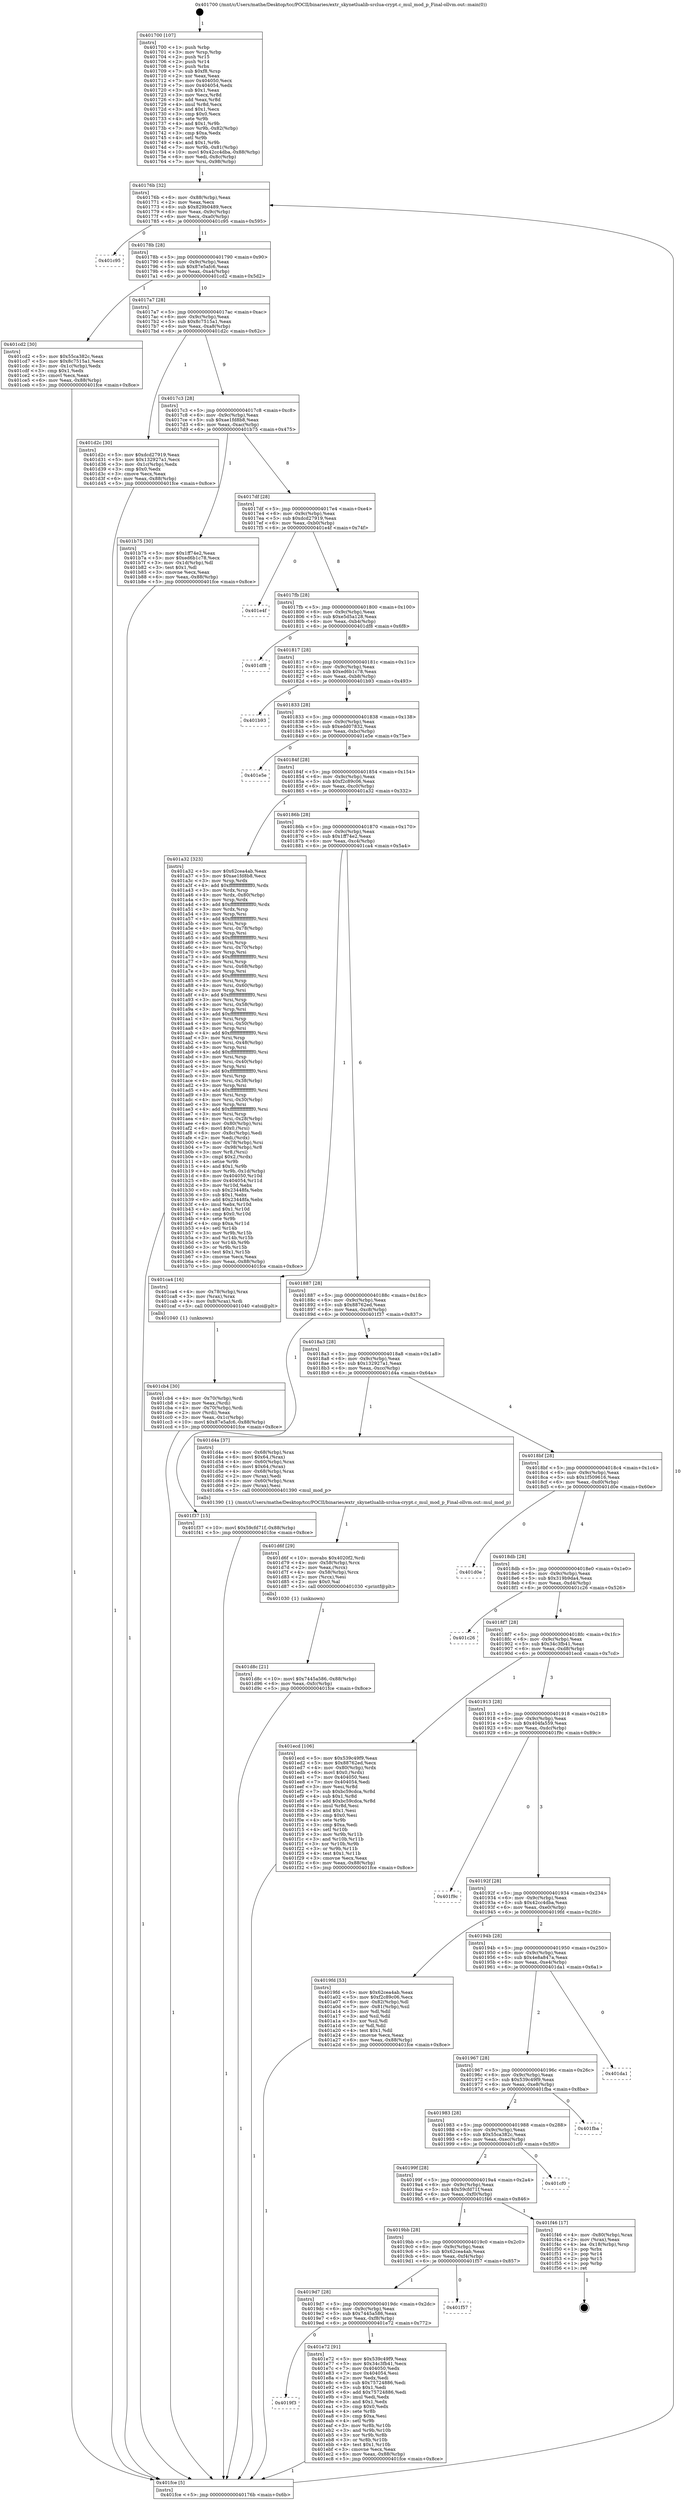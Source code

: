 digraph "0x401700" {
  label = "0x401700 (/mnt/c/Users/mathe/Desktop/tcc/POCII/binaries/extr_skynetlualib-srclua-crypt.c_mul_mod_p_Final-ollvm.out::main(0))"
  labelloc = "t"
  node[shape=record]

  Entry [label="",width=0.3,height=0.3,shape=circle,fillcolor=black,style=filled]
  "0x40176b" [label="{
     0x40176b [32]\l
     | [instrs]\l
     &nbsp;&nbsp;0x40176b \<+6\>: mov -0x88(%rbp),%eax\l
     &nbsp;&nbsp;0x401771 \<+2\>: mov %eax,%ecx\l
     &nbsp;&nbsp;0x401773 \<+6\>: sub $0x829b0489,%ecx\l
     &nbsp;&nbsp;0x401779 \<+6\>: mov %eax,-0x9c(%rbp)\l
     &nbsp;&nbsp;0x40177f \<+6\>: mov %ecx,-0xa0(%rbp)\l
     &nbsp;&nbsp;0x401785 \<+6\>: je 0000000000401c95 \<main+0x595\>\l
  }"]
  "0x401c95" [label="{
     0x401c95\l
  }", style=dashed]
  "0x40178b" [label="{
     0x40178b [28]\l
     | [instrs]\l
     &nbsp;&nbsp;0x40178b \<+5\>: jmp 0000000000401790 \<main+0x90\>\l
     &nbsp;&nbsp;0x401790 \<+6\>: mov -0x9c(%rbp),%eax\l
     &nbsp;&nbsp;0x401796 \<+5\>: sub $0x87e5afc6,%eax\l
     &nbsp;&nbsp;0x40179b \<+6\>: mov %eax,-0xa4(%rbp)\l
     &nbsp;&nbsp;0x4017a1 \<+6\>: je 0000000000401cd2 \<main+0x5d2\>\l
  }"]
  Exit [label="",width=0.3,height=0.3,shape=circle,fillcolor=black,style=filled,peripheries=2]
  "0x401cd2" [label="{
     0x401cd2 [30]\l
     | [instrs]\l
     &nbsp;&nbsp;0x401cd2 \<+5\>: mov $0x55ca382c,%eax\l
     &nbsp;&nbsp;0x401cd7 \<+5\>: mov $0x8c7515a1,%ecx\l
     &nbsp;&nbsp;0x401cdc \<+3\>: mov -0x1c(%rbp),%edx\l
     &nbsp;&nbsp;0x401cdf \<+3\>: cmp $0x1,%edx\l
     &nbsp;&nbsp;0x401ce2 \<+3\>: cmovl %ecx,%eax\l
     &nbsp;&nbsp;0x401ce5 \<+6\>: mov %eax,-0x88(%rbp)\l
     &nbsp;&nbsp;0x401ceb \<+5\>: jmp 0000000000401fce \<main+0x8ce\>\l
  }"]
  "0x4017a7" [label="{
     0x4017a7 [28]\l
     | [instrs]\l
     &nbsp;&nbsp;0x4017a7 \<+5\>: jmp 00000000004017ac \<main+0xac\>\l
     &nbsp;&nbsp;0x4017ac \<+6\>: mov -0x9c(%rbp),%eax\l
     &nbsp;&nbsp;0x4017b2 \<+5\>: sub $0x8c7515a1,%eax\l
     &nbsp;&nbsp;0x4017b7 \<+6\>: mov %eax,-0xa8(%rbp)\l
     &nbsp;&nbsp;0x4017bd \<+6\>: je 0000000000401d2c \<main+0x62c\>\l
  }"]
  "0x4019f3" [label="{
     0x4019f3\l
  }", style=dashed]
  "0x401d2c" [label="{
     0x401d2c [30]\l
     | [instrs]\l
     &nbsp;&nbsp;0x401d2c \<+5\>: mov $0xdcd27919,%eax\l
     &nbsp;&nbsp;0x401d31 \<+5\>: mov $0x132927a1,%ecx\l
     &nbsp;&nbsp;0x401d36 \<+3\>: mov -0x1c(%rbp),%edx\l
     &nbsp;&nbsp;0x401d39 \<+3\>: cmp $0x0,%edx\l
     &nbsp;&nbsp;0x401d3c \<+3\>: cmove %ecx,%eax\l
     &nbsp;&nbsp;0x401d3f \<+6\>: mov %eax,-0x88(%rbp)\l
     &nbsp;&nbsp;0x401d45 \<+5\>: jmp 0000000000401fce \<main+0x8ce\>\l
  }"]
  "0x4017c3" [label="{
     0x4017c3 [28]\l
     | [instrs]\l
     &nbsp;&nbsp;0x4017c3 \<+5\>: jmp 00000000004017c8 \<main+0xc8\>\l
     &nbsp;&nbsp;0x4017c8 \<+6\>: mov -0x9c(%rbp),%eax\l
     &nbsp;&nbsp;0x4017ce \<+5\>: sub $0xae1fd8b8,%eax\l
     &nbsp;&nbsp;0x4017d3 \<+6\>: mov %eax,-0xac(%rbp)\l
     &nbsp;&nbsp;0x4017d9 \<+6\>: je 0000000000401b75 \<main+0x475\>\l
  }"]
  "0x401e72" [label="{
     0x401e72 [91]\l
     | [instrs]\l
     &nbsp;&nbsp;0x401e72 \<+5\>: mov $0x539c49f9,%eax\l
     &nbsp;&nbsp;0x401e77 \<+5\>: mov $0x34c3fb41,%ecx\l
     &nbsp;&nbsp;0x401e7c \<+7\>: mov 0x404050,%edx\l
     &nbsp;&nbsp;0x401e83 \<+7\>: mov 0x404054,%esi\l
     &nbsp;&nbsp;0x401e8a \<+2\>: mov %edx,%edi\l
     &nbsp;&nbsp;0x401e8c \<+6\>: sub $0x75724886,%edi\l
     &nbsp;&nbsp;0x401e92 \<+3\>: sub $0x1,%edi\l
     &nbsp;&nbsp;0x401e95 \<+6\>: add $0x75724886,%edi\l
     &nbsp;&nbsp;0x401e9b \<+3\>: imul %edi,%edx\l
     &nbsp;&nbsp;0x401e9e \<+3\>: and $0x1,%edx\l
     &nbsp;&nbsp;0x401ea1 \<+3\>: cmp $0x0,%edx\l
     &nbsp;&nbsp;0x401ea4 \<+4\>: sete %r8b\l
     &nbsp;&nbsp;0x401ea8 \<+3\>: cmp $0xa,%esi\l
     &nbsp;&nbsp;0x401eab \<+4\>: setl %r9b\l
     &nbsp;&nbsp;0x401eaf \<+3\>: mov %r8b,%r10b\l
     &nbsp;&nbsp;0x401eb2 \<+3\>: and %r9b,%r10b\l
     &nbsp;&nbsp;0x401eb5 \<+3\>: xor %r9b,%r8b\l
     &nbsp;&nbsp;0x401eb8 \<+3\>: or %r8b,%r10b\l
     &nbsp;&nbsp;0x401ebb \<+4\>: test $0x1,%r10b\l
     &nbsp;&nbsp;0x401ebf \<+3\>: cmovne %ecx,%eax\l
     &nbsp;&nbsp;0x401ec2 \<+6\>: mov %eax,-0x88(%rbp)\l
     &nbsp;&nbsp;0x401ec8 \<+5\>: jmp 0000000000401fce \<main+0x8ce\>\l
  }"]
  "0x401b75" [label="{
     0x401b75 [30]\l
     | [instrs]\l
     &nbsp;&nbsp;0x401b75 \<+5\>: mov $0x1ff74e2,%eax\l
     &nbsp;&nbsp;0x401b7a \<+5\>: mov $0xed6b1c78,%ecx\l
     &nbsp;&nbsp;0x401b7f \<+3\>: mov -0x1d(%rbp),%dl\l
     &nbsp;&nbsp;0x401b82 \<+3\>: test $0x1,%dl\l
     &nbsp;&nbsp;0x401b85 \<+3\>: cmovne %ecx,%eax\l
     &nbsp;&nbsp;0x401b88 \<+6\>: mov %eax,-0x88(%rbp)\l
     &nbsp;&nbsp;0x401b8e \<+5\>: jmp 0000000000401fce \<main+0x8ce\>\l
  }"]
  "0x4017df" [label="{
     0x4017df [28]\l
     | [instrs]\l
     &nbsp;&nbsp;0x4017df \<+5\>: jmp 00000000004017e4 \<main+0xe4\>\l
     &nbsp;&nbsp;0x4017e4 \<+6\>: mov -0x9c(%rbp),%eax\l
     &nbsp;&nbsp;0x4017ea \<+5\>: sub $0xdcd27919,%eax\l
     &nbsp;&nbsp;0x4017ef \<+6\>: mov %eax,-0xb0(%rbp)\l
     &nbsp;&nbsp;0x4017f5 \<+6\>: je 0000000000401e4f \<main+0x74f\>\l
  }"]
  "0x4019d7" [label="{
     0x4019d7 [28]\l
     | [instrs]\l
     &nbsp;&nbsp;0x4019d7 \<+5\>: jmp 00000000004019dc \<main+0x2dc\>\l
     &nbsp;&nbsp;0x4019dc \<+6\>: mov -0x9c(%rbp),%eax\l
     &nbsp;&nbsp;0x4019e2 \<+5\>: sub $0x7445a586,%eax\l
     &nbsp;&nbsp;0x4019e7 \<+6\>: mov %eax,-0xf8(%rbp)\l
     &nbsp;&nbsp;0x4019ed \<+6\>: je 0000000000401e72 \<main+0x772\>\l
  }"]
  "0x401e4f" [label="{
     0x401e4f\l
  }", style=dashed]
  "0x4017fb" [label="{
     0x4017fb [28]\l
     | [instrs]\l
     &nbsp;&nbsp;0x4017fb \<+5\>: jmp 0000000000401800 \<main+0x100\>\l
     &nbsp;&nbsp;0x401800 \<+6\>: mov -0x9c(%rbp),%eax\l
     &nbsp;&nbsp;0x401806 \<+5\>: sub $0xe5d5a128,%eax\l
     &nbsp;&nbsp;0x40180b \<+6\>: mov %eax,-0xb4(%rbp)\l
     &nbsp;&nbsp;0x401811 \<+6\>: je 0000000000401df8 \<main+0x6f8\>\l
  }"]
  "0x401f57" [label="{
     0x401f57\l
  }", style=dashed]
  "0x401df8" [label="{
     0x401df8\l
  }", style=dashed]
  "0x401817" [label="{
     0x401817 [28]\l
     | [instrs]\l
     &nbsp;&nbsp;0x401817 \<+5\>: jmp 000000000040181c \<main+0x11c\>\l
     &nbsp;&nbsp;0x40181c \<+6\>: mov -0x9c(%rbp),%eax\l
     &nbsp;&nbsp;0x401822 \<+5\>: sub $0xed6b1c78,%eax\l
     &nbsp;&nbsp;0x401827 \<+6\>: mov %eax,-0xb8(%rbp)\l
     &nbsp;&nbsp;0x40182d \<+6\>: je 0000000000401b93 \<main+0x493\>\l
  }"]
  "0x4019bb" [label="{
     0x4019bb [28]\l
     | [instrs]\l
     &nbsp;&nbsp;0x4019bb \<+5\>: jmp 00000000004019c0 \<main+0x2c0\>\l
     &nbsp;&nbsp;0x4019c0 \<+6\>: mov -0x9c(%rbp),%eax\l
     &nbsp;&nbsp;0x4019c6 \<+5\>: sub $0x62cea4ab,%eax\l
     &nbsp;&nbsp;0x4019cb \<+6\>: mov %eax,-0xf4(%rbp)\l
     &nbsp;&nbsp;0x4019d1 \<+6\>: je 0000000000401f57 \<main+0x857\>\l
  }"]
  "0x401b93" [label="{
     0x401b93\l
  }", style=dashed]
  "0x401833" [label="{
     0x401833 [28]\l
     | [instrs]\l
     &nbsp;&nbsp;0x401833 \<+5\>: jmp 0000000000401838 \<main+0x138\>\l
     &nbsp;&nbsp;0x401838 \<+6\>: mov -0x9c(%rbp),%eax\l
     &nbsp;&nbsp;0x40183e \<+5\>: sub $0xedd07832,%eax\l
     &nbsp;&nbsp;0x401843 \<+6\>: mov %eax,-0xbc(%rbp)\l
     &nbsp;&nbsp;0x401849 \<+6\>: je 0000000000401e5e \<main+0x75e\>\l
  }"]
  "0x401f46" [label="{
     0x401f46 [17]\l
     | [instrs]\l
     &nbsp;&nbsp;0x401f46 \<+4\>: mov -0x80(%rbp),%rax\l
     &nbsp;&nbsp;0x401f4a \<+2\>: mov (%rax),%eax\l
     &nbsp;&nbsp;0x401f4c \<+4\>: lea -0x18(%rbp),%rsp\l
     &nbsp;&nbsp;0x401f50 \<+1\>: pop %rbx\l
     &nbsp;&nbsp;0x401f51 \<+2\>: pop %r14\l
     &nbsp;&nbsp;0x401f53 \<+2\>: pop %r15\l
     &nbsp;&nbsp;0x401f55 \<+1\>: pop %rbp\l
     &nbsp;&nbsp;0x401f56 \<+1\>: ret\l
  }"]
  "0x401e5e" [label="{
     0x401e5e\l
  }", style=dashed]
  "0x40184f" [label="{
     0x40184f [28]\l
     | [instrs]\l
     &nbsp;&nbsp;0x40184f \<+5\>: jmp 0000000000401854 \<main+0x154\>\l
     &nbsp;&nbsp;0x401854 \<+6\>: mov -0x9c(%rbp),%eax\l
     &nbsp;&nbsp;0x40185a \<+5\>: sub $0xf2c89c06,%eax\l
     &nbsp;&nbsp;0x40185f \<+6\>: mov %eax,-0xc0(%rbp)\l
     &nbsp;&nbsp;0x401865 \<+6\>: je 0000000000401a32 \<main+0x332\>\l
  }"]
  "0x40199f" [label="{
     0x40199f [28]\l
     | [instrs]\l
     &nbsp;&nbsp;0x40199f \<+5\>: jmp 00000000004019a4 \<main+0x2a4\>\l
     &nbsp;&nbsp;0x4019a4 \<+6\>: mov -0x9c(%rbp),%eax\l
     &nbsp;&nbsp;0x4019aa \<+5\>: sub $0x59cfd71f,%eax\l
     &nbsp;&nbsp;0x4019af \<+6\>: mov %eax,-0xf0(%rbp)\l
     &nbsp;&nbsp;0x4019b5 \<+6\>: je 0000000000401f46 \<main+0x846\>\l
  }"]
  "0x401a32" [label="{
     0x401a32 [323]\l
     | [instrs]\l
     &nbsp;&nbsp;0x401a32 \<+5\>: mov $0x62cea4ab,%eax\l
     &nbsp;&nbsp;0x401a37 \<+5\>: mov $0xae1fd8b8,%ecx\l
     &nbsp;&nbsp;0x401a3c \<+3\>: mov %rsp,%rdx\l
     &nbsp;&nbsp;0x401a3f \<+4\>: add $0xfffffffffffffff0,%rdx\l
     &nbsp;&nbsp;0x401a43 \<+3\>: mov %rdx,%rsp\l
     &nbsp;&nbsp;0x401a46 \<+4\>: mov %rdx,-0x80(%rbp)\l
     &nbsp;&nbsp;0x401a4a \<+3\>: mov %rsp,%rdx\l
     &nbsp;&nbsp;0x401a4d \<+4\>: add $0xfffffffffffffff0,%rdx\l
     &nbsp;&nbsp;0x401a51 \<+3\>: mov %rdx,%rsp\l
     &nbsp;&nbsp;0x401a54 \<+3\>: mov %rsp,%rsi\l
     &nbsp;&nbsp;0x401a57 \<+4\>: add $0xfffffffffffffff0,%rsi\l
     &nbsp;&nbsp;0x401a5b \<+3\>: mov %rsi,%rsp\l
     &nbsp;&nbsp;0x401a5e \<+4\>: mov %rsi,-0x78(%rbp)\l
     &nbsp;&nbsp;0x401a62 \<+3\>: mov %rsp,%rsi\l
     &nbsp;&nbsp;0x401a65 \<+4\>: add $0xfffffffffffffff0,%rsi\l
     &nbsp;&nbsp;0x401a69 \<+3\>: mov %rsi,%rsp\l
     &nbsp;&nbsp;0x401a6c \<+4\>: mov %rsi,-0x70(%rbp)\l
     &nbsp;&nbsp;0x401a70 \<+3\>: mov %rsp,%rsi\l
     &nbsp;&nbsp;0x401a73 \<+4\>: add $0xfffffffffffffff0,%rsi\l
     &nbsp;&nbsp;0x401a77 \<+3\>: mov %rsi,%rsp\l
     &nbsp;&nbsp;0x401a7a \<+4\>: mov %rsi,-0x68(%rbp)\l
     &nbsp;&nbsp;0x401a7e \<+3\>: mov %rsp,%rsi\l
     &nbsp;&nbsp;0x401a81 \<+4\>: add $0xfffffffffffffff0,%rsi\l
     &nbsp;&nbsp;0x401a85 \<+3\>: mov %rsi,%rsp\l
     &nbsp;&nbsp;0x401a88 \<+4\>: mov %rsi,-0x60(%rbp)\l
     &nbsp;&nbsp;0x401a8c \<+3\>: mov %rsp,%rsi\l
     &nbsp;&nbsp;0x401a8f \<+4\>: add $0xfffffffffffffff0,%rsi\l
     &nbsp;&nbsp;0x401a93 \<+3\>: mov %rsi,%rsp\l
     &nbsp;&nbsp;0x401a96 \<+4\>: mov %rsi,-0x58(%rbp)\l
     &nbsp;&nbsp;0x401a9a \<+3\>: mov %rsp,%rsi\l
     &nbsp;&nbsp;0x401a9d \<+4\>: add $0xfffffffffffffff0,%rsi\l
     &nbsp;&nbsp;0x401aa1 \<+3\>: mov %rsi,%rsp\l
     &nbsp;&nbsp;0x401aa4 \<+4\>: mov %rsi,-0x50(%rbp)\l
     &nbsp;&nbsp;0x401aa8 \<+3\>: mov %rsp,%rsi\l
     &nbsp;&nbsp;0x401aab \<+4\>: add $0xfffffffffffffff0,%rsi\l
     &nbsp;&nbsp;0x401aaf \<+3\>: mov %rsi,%rsp\l
     &nbsp;&nbsp;0x401ab2 \<+4\>: mov %rsi,-0x48(%rbp)\l
     &nbsp;&nbsp;0x401ab6 \<+3\>: mov %rsp,%rsi\l
     &nbsp;&nbsp;0x401ab9 \<+4\>: add $0xfffffffffffffff0,%rsi\l
     &nbsp;&nbsp;0x401abd \<+3\>: mov %rsi,%rsp\l
     &nbsp;&nbsp;0x401ac0 \<+4\>: mov %rsi,-0x40(%rbp)\l
     &nbsp;&nbsp;0x401ac4 \<+3\>: mov %rsp,%rsi\l
     &nbsp;&nbsp;0x401ac7 \<+4\>: add $0xfffffffffffffff0,%rsi\l
     &nbsp;&nbsp;0x401acb \<+3\>: mov %rsi,%rsp\l
     &nbsp;&nbsp;0x401ace \<+4\>: mov %rsi,-0x38(%rbp)\l
     &nbsp;&nbsp;0x401ad2 \<+3\>: mov %rsp,%rsi\l
     &nbsp;&nbsp;0x401ad5 \<+4\>: add $0xfffffffffffffff0,%rsi\l
     &nbsp;&nbsp;0x401ad9 \<+3\>: mov %rsi,%rsp\l
     &nbsp;&nbsp;0x401adc \<+4\>: mov %rsi,-0x30(%rbp)\l
     &nbsp;&nbsp;0x401ae0 \<+3\>: mov %rsp,%rsi\l
     &nbsp;&nbsp;0x401ae3 \<+4\>: add $0xfffffffffffffff0,%rsi\l
     &nbsp;&nbsp;0x401ae7 \<+3\>: mov %rsi,%rsp\l
     &nbsp;&nbsp;0x401aea \<+4\>: mov %rsi,-0x28(%rbp)\l
     &nbsp;&nbsp;0x401aee \<+4\>: mov -0x80(%rbp),%rsi\l
     &nbsp;&nbsp;0x401af2 \<+6\>: movl $0x0,(%rsi)\l
     &nbsp;&nbsp;0x401af8 \<+6\>: mov -0x8c(%rbp),%edi\l
     &nbsp;&nbsp;0x401afe \<+2\>: mov %edi,(%rdx)\l
     &nbsp;&nbsp;0x401b00 \<+4\>: mov -0x78(%rbp),%rsi\l
     &nbsp;&nbsp;0x401b04 \<+7\>: mov -0x98(%rbp),%r8\l
     &nbsp;&nbsp;0x401b0b \<+3\>: mov %r8,(%rsi)\l
     &nbsp;&nbsp;0x401b0e \<+3\>: cmpl $0x2,(%rdx)\l
     &nbsp;&nbsp;0x401b11 \<+4\>: setne %r9b\l
     &nbsp;&nbsp;0x401b15 \<+4\>: and $0x1,%r9b\l
     &nbsp;&nbsp;0x401b19 \<+4\>: mov %r9b,-0x1d(%rbp)\l
     &nbsp;&nbsp;0x401b1d \<+8\>: mov 0x404050,%r10d\l
     &nbsp;&nbsp;0x401b25 \<+8\>: mov 0x404054,%r11d\l
     &nbsp;&nbsp;0x401b2d \<+3\>: mov %r10d,%ebx\l
     &nbsp;&nbsp;0x401b30 \<+6\>: sub $0x23448fa,%ebx\l
     &nbsp;&nbsp;0x401b36 \<+3\>: sub $0x1,%ebx\l
     &nbsp;&nbsp;0x401b39 \<+6\>: add $0x23448fa,%ebx\l
     &nbsp;&nbsp;0x401b3f \<+4\>: imul %ebx,%r10d\l
     &nbsp;&nbsp;0x401b43 \<+4\>: and $0x1,%r10d\l
     &nbsp;&nbsp;0x401b47 \<+4\>: cmp $0x0,%r10d\l
     &nbsp;&nbsp;0x401b4b \<+4\>: sete %r9b\l
     &nbsp;&nbsp;0x401b4f \<+4\>: cmp $0xa,%r11d\l
     &nbsp;&nbsp;0x401b53 \<+4\>: setl %r14b\l
     &nbsp;&nbsp;0x401b57 \<+3\>: mov %r9b,%r15b\l
     &nbsp;&nbsp;0x401b5a \<+3\>: and %r14b,%r15b\l
     &nbsp;&nbsp;0x401b5d \<+3\>: xor %r14b,%r9b\l
     &nbsp;&nbsp;0x401b60 \<+3\>: or %r9b,%r15b\l
     &nbsp;&nbsp;0x401b63 \<+4\>: test $0x1,%r15b\l
     &nbsp;&nbsp;0x401b67 \<+3\>: cmovne %ecx,%eax\l
     &nbsp;&nbsp;0x401b6a \<+6\>: mov %eax,-0x88(%rbp)\l
     &nbsp;&nbsp;0x401b70 \<+5\>: jmp 0000000000401fce \<main+0x8ce\>\l
  }"]
  "0x40186b" [label="{
     0x40186b [28]\l
     | [instrs]\l
     &nbsp;&nbsp;0x40186b \<+5\>: jmp 0000000000401870 \<main+0x170\>\l
     &nbsp;&nbsp;0x401870 \<+6\>: mov -0x9c(%rbp),%eax\l
     &nbsp;&nbsp;0x401876 \<+5\>: sub $0x1ff74e2,%eax\l
     &nbsp;&nbsp;0x40187b \<+6\>: mov %eax,-0xc4(%rbp)\l
     &nbsp;&nbsp;0x401881 \<+6\>: je 0000000000401ca4 \<main+0x5a4\>\l
  }"]
  "0x401cf0" [label="{
     0x401cf0\l
  }", style=dashed]
  "0x401ca4" [label="{
     0x401ca4 [16]\l
     | [instrs]\l
     &nbsp;&nbsp;0x401ca4 \<+4\>: mov -0x78(%rbp),%rax\l
     &nbsp;&nbsp;0x401ca8 \<+3\>: mov (%rax),%rax\l
     &nbsp;&nbsp;0x401cab \<+4\>: mov 0x8(%rax),%rdi\l
     &nbsp;&nbsp;0x401caf \<+5\>: call 0000000000401040 \<atoi@plt\>\l
     | [calls]\l
     &nbsp;&nbsp;0x401040 \{1\} (unknown)\l
  }"]
  "0x401887" [label="{
     0x401887 [28]\l
     | [instrs]\l
     &nbsp;&nbsp;0x401887 \<+5\>: jmp 000000000040188c \<main+0x18c\>\l
     &nbsp;&nbsp;0x40188c \<+6\>: mov -0x9c(%rbp),%eax\l
     &nbsp;&nbsp;0x401892 \<+5\>: sub $0x88762ed,%eax\l
     &nbsp;&nbsp;0x401897 \<+6\>: mov %eax,-0xc8(%rbp)\l
     &nbsp;&nbsp;0x40189d \<+6\>: je 0000000000401f37 \<main+0x837\>\l
  }"]
  "0x401983" [label="{
     0x401983 [28]\l
     | [instrs]\l
     &nbsp;&nbsp;0x401983 \<+5\>: jmp 0000000000401988 \<main+0x288\>\l
     &nbsp;&nbsp;0x401988 \<+6\>: mov -0x9c(%rbp),%eax\l
     &nbsp;&nbsp;0x40198e \<+5\>: sub $0x55ca382c,%eax\l
     &nbsp;&nbsp;0x401993 \<+6\>: mov %eax,-0xec(%rbp)\l
     &nbsp;&nbsp;0x401999 \<+6\>: je 0000000000401cf0 \<main+0x5f0\>\l
  }"]
  "0x401f37" [label="{
     0x401f37 [15]\l
     | [instrs]\l
     &nbsp;&nbsp;0x401f37 \<+10\>: movl $0x59cfd71f,-0x88(%rbp)\l
     &nbsp;&nbsp;0x401f41 \<+5\>: jmp 0000000000401fce \<main+0x8ce\>\l
  }"]
  "0x4018a3" [label="{
     0x4018a3 [28]\l
     | [instrs]\l
     &nbsp;&nbsp;0x4018a3 \<+5\>: jmp 00000000004018a8 \<main+0x1a8\>\l
     &nbsp;&nbsp;0x4018a8 \<+6\>: mov -0x9c(%rbp),%eax\l
     &nbsp;&nbsp;0x4018ae \<+5\>: sub $0x132927a1,%eax\l
     &nbsp;&nbsp;0x4018b3 \<+6\>: mov %eax,-0xcc(%rbp)\l
     &nbsp;&nbsp;0x4018b9 \<+6\>: je 0000000000401d4a \<main+0x64a\>\l
  }"]
  "0x401fba" [label="{
     0x401fba\l
  }", style=dashed]
  "0x401d4a" [label="{
     0x401d4a [37]\l
     | [instrs]\l
     &nbsp;&nbsp;0x401d4a \<+4\>: mov -0x68(%rbp),%rax\l
     &nbsp;&nbsp;0x401d4e \<+6\>: movl $0x64,(%rax)\l
     &nbsp;&nbsp;0x401d54 \<+4\>: mov -0x60(%rbp),%rax\l
     &nbsp;&nbsp;0x401d58 \<+6\>: movl $0x64,(%rax)\l
     &nbsp;&nbsp;0x401d5e \<+4\>: mov -0x68(%rbp),%rax\l
     &nbsp;&nbsp;0x401d62 \<+2\>: mov (%rax),%edi\l
     &nbsp;&nbsp;0x401d64 \<+4\>: mov -0x60(%rbp),%rax\l
     &nbsp;&nbsp;0x401d68 \<+2\>: mov (%rax),%esi\l
     &nbsp;&nbsp;0x401d6a \<+5\>: call 0000000000401390 \<mul_mod_p\>\l
     | [calls]\l
     &nbsp;&nbsp;0x401390 \{1\} (/mnt/c/Users/mathe/Desktop/tcc/POCII/binaries/extr_skynetlualib-srclua-crypt.c_mul_mod_p_Final-ollvm.out::mul_mod_p)\l
  }"]
  "0x4018bf" [label="{
     0x4018bf [28]\l
     | [instrs]\l
     &nbsp;&nbsp;0x4018bf \<+5\>: jmp 00000000004018c4 \<main+0x1c4\>\l
     &nbsp;&nbsp;0x4018c4 \<+6\>: mov -0x9c(%rbp),%eax\l
     &nbsp;&nbsp;0x4018ca \<+5\>: sub $0x1f509616,%eax\l
     &nbsp;&nbsp;0x4018cf \<+6\>: mov %eax,-0xd0(%rbp)\l
     &nbsp;&nbsp;0x4018d5 \<+6\>: je 0000000000401d0e \<main+0x60e\>\l
  }"]
  "0x401967" [label="{
     0x401967 [28]\l
     | [instrs]\l
     &nbsp;&nbsp;0x401967 \<+5\>: jmp 000000000040196c \<main+0x26c\>\l
     &nbsp;&nbsp;0x40196c \<+6\>: mov -0x9c(%rbp),%eax\l
     &nbsp;&nbsp;0x401972 \<+5\>: sub $0x539c49f9,%eax\l
     &nbsp;&nbsp;0x401977 \<+6\>: mov %eax,-0xe8(%rbp)\l
     &nbsp;&nbsp;0x40197d \<+6\>: je 0000000000401fba \<main+0x8ba\>\l
  }"]
  "0x401d0e" [label="{
     0x401d0e\l
  }", style=dashed]
  "0x4018db" [label="{
     0x4018db [28]\l
     | [instrs]\l
     &nbsp;&nbsp;0x4018db \<+5\>: jmp 00000000004018e0 \<main+0x1e0\>\l
     &nbsp;&nbsp;0x4018e0 \<+6\>: mov -0x9c(%rbp),%eax\l
     &nbsp;&nbsp;0x4018e6 \<+5\>: sub $0x319b9da4,%eax\l
     &nbsp;&nbsp;0x4018eb \<+6\>: mov %eax,-0xd4(%rbp)\l
     &nbsp;&nbsp;0x4018f1 \<+6\>: je 0000000000401c26 \<main+0x526\>\l
  }"]
  "0x401da1" [label="{
     0x401da1\l
  }", style=dashed]
  "0x401c26" [label="{
     0x401c26\l
  }", style=dashed]
  "0x4018f7" [label="{
     0x4018f7 [28]\l
     | [instrs]\l
     &nbsp;&nbsp;0x4018f7 \<+5\>: jmp 00000000004018fc \<main+0x1fc\>\l
     &nbsp;&nbsp;0x4018fc \<+6\>: mov -0x9c(%rbp),%eax\l
     &nbsp;&nbsp;0x401902 \<+5\>: sub $0x34c3fb41,%eax\l
     &nbsp;&nbsp;0x401907 \<+6\>: mov %eax,-0xd8(%rbp)\l
     &nbsp;&nbsp;0x40190d \<+6\>: je 0000000000401ecd \<main+0x7cd\>\l
  }"]
  "0x401d8c" [label="{
     0x401d8c [21]\l
     | [instrs]\l
     &nbsp;&nbsp;0x401d8c \<+10\>: movl $0x7445a586,-0x88(%rbp)\l
     &nbsp;&nbsp;0x401d96 \<+6\>: mov %eax,-0xfc(%rbp)\l
     &nbsp;&nbsp;0x401d9c \<+5\>: jmp 0000000000401fce \<main+0x8ce\>\l
  }"]
  "0x401ecd" [label="{
     0x401ecd [106]\l
     | [instrs]\l
     &nbsp;&nbsp;0x401ecd \<+5\>: mov $0x539c49f9,%eax\l
     &nbsp;&nbsp;0x401ed2 \<+5\>: mov $0x88762ed,%ecx\l
     &nbsp;&nbsp;0x401ed7 \<+4\>: mov -0x80(%rbp),%rdx\l
     &nbsp;&nbsp;0x401edb \<+6\>: movl $0x0,(%rdx)\l
     &nbsp;&nbsp;0x401ee1 \<+7\>: mov 0x404050,%esi\l
     &nbsp;&nbsp;0x401ee8 \<+7\>: mov 0x404054,%edi\l
     &nbsp;&nbsp;0x401eef \<+3\>: mov %esi,%r8d\l
     &nbsp;&nbsp;0x401ef2 \<+7\>: sub $0xbc59cdca,%r8d\l
     &nbsp;&nbsp;0x401ef9 \<+4\>: sub $0x1,%r8d\l
     &nbsp;&nbsp;0x401efd \<+7\>: add $0xbc59cdca,%r8d\l
     &nbsp;&nbsp;0x401f04 \<+4\>: imul %r8d,%esi\l
     &nbsp;&nbsp;0x401f08 \<+3\>: and $0x1,%esi\l
     &nbsp;&nbsp;0x401f0b \<+3\>: cmp $0x0,%esi\l
     &nbsp;&nbsp;0x401f0e \<+4\>: sete %r9b\l
     &nbsp;&nbsp;0x401f12 \<+3\>: cmp $0xa,%edi\l
     &nbsp;&nbsp;0x401f15 \<+4\>: setl %r10b\l
     &nbsp;&nbsp;0x401f19 \<+3\>: mov %r9b,%r11b\l
     &nbsp;&nbsp;0x401f1c \<+3\>: and %r10b,%r11b\l
     &nbsp;&nbsp;0x401f1f \<+3\>: xor %r10b,%r9b\l
     &nbsp;&nbsp;0x401f22 \<+3\>: or %r9b,%r11b\l
     &nbsp;&nbsp;0x401f25 \<+4\>: test $0x1,%r11b\l
     &nbsp;&nbsp;0x401f29 \<+3\>: cmovne %ecx,%eax\l
     &nbsp;&nbsp;0x401f2c \<+6\>: mov %eax,-0x88(%rbp)\l
     &nbsp;&nbsp;0x401f32 \<+5\>: jmp 0000000000401fce \<main+0x8ce\>\l
  }"]
  "0x401913" [label="{
     0x401913 [28]\l
     | [instrs]\l
     &nbsp;&nbsp;0x401913 \<+5\>: jmp 0000000000401918 \<main+0x218\>\l
     &nbsp;&nbsp;0x401918 \<+6\>: mov -0x9c(%rbp),%eax\l
     &nbsp;&nbsp;0x40191e \<+5\>: sub $0x404fa559,%eax\l
     &nbsp;&nbsp;0x401923 \<+6\>: mov %eax,-0xdc(%rbp)\l
     &nbsp;&nbsp;0x401929 \<+6\>: je 0000000000401f9c \<main+0x89c\>\l
  }"]
  "0x401d6f" [label="{
     0x401d6f [29]\l
     | [instrs]\l
     &nbsp;&nbsp;0x401d6f \<+10\>: movabs $0x4020f2,%rdi\l
     &nbsp;&nbsp;0x401d79 \<+4\>: mov -0x58(%rbp),%rcx\l
     &nbsp;&nbsp;0x401d7d \<+2\>: mov %eax,(%rcx)\l
     &nbsp;&nbsp;0x401d7f \<+4\>: mov -0x58(%rbp),%rcx\l
     &nbsp;&nbsp;0x401d83 \<+2\>: mov (%rcx),%esi\l
     &nbsp;&nbsp;0x401d85 \<+2\>: mov $0x0,%al\l
     &nbsp;&nbsp;0x401d87 \<+5\>: call 0000000000401030 \<printf@plt\>\l
     | [calls]\l
     &nbsp;&nbsp;0x401030 \{1\} (unknown)\l
  }"]
  "0x401f9c" [label="{
     0x401f9c\l
  }", style=dashed]
  "0x40192f" [label="{
     0x40192f [28]\l
     | [instrs]\l
     &nbsp;&nbsp;0x40192f \<+5\>: jmp 0000000000401934 \<main+0x234\>\l
     &nbsp;&nbsp;0x401934 \<+6\>: mov -0x9c(%rbp),%eax\l
     &nbsp;&nbsp;0x40193a \<+5\>: sub $0x42cc4dba,%eax\l
     &nbsp;&nbsp;0x40193f \<+6\>: mov %eax,-0xe0(%rbp)\l
     &nbsp;&nbsp;0x401945 \<+6\>: je 00000000004019fd \<main+0x2fd\>\l
  }"]
  "0x401cb4" [label="{
     0x401cb4 [30]\l
     | [instrs]\l
     &nbsp;&nbsp;0x401cb4 \<+4\>: mov -0x70(%rbp),%rdi\l
     &nbsp;&nbsp;0x401cb8 \<+2\>: mov %eax,(%rdi)\l
     &nbsp;&nbsp;0x401cba \<+4\>: mov -0x70(%rbp),%rdi\l
     &nbsp;&nbsp;0x401cbe \<+2\>: mov (%rdi),%eax\l
     &nbsp;&nbsp;0x401cc0 \<+3\>: mov %eax,-0x1c(%rbp)\l
     &nbsp;&nbsp;0x401cc3 \<+10\>: movl $0x87e5afc6,-0x88(%rbp)\l
     &nbsp;&nbsp;0x401ccd \<+5\>: jmp 0000000000401fce \<main+0x8ce\>\l
  }"]
  "0x4019fd" [label="{
     0x4019fd [53]\l
     | [instrs]\l
     &nbsp;&nbsp;0x4019fd \<+5\>: mov $0x62cea4ab,%eax\l
     &nbsp;&nbsp;0x401a02 \<+5\>: mov $0xf2c89c06,%ecx\l
     &nbsp;&nbsp;0x401a07 \<+6\>: mov -0x82(%rbp),%dl\l
     &nbsp;&nbsp;0x401a0d \<+7\>: mov -0x81(%rbp),%sil\l
     &nbsp;&nbsp;0x401a14 \<+3\>: mov %dl,%dil\l
     &nbsp;&nbsp;0x401a17 \<+3\>: and %sil,%dil\l
     &nbsp;&nbsp;0x401a1a \<+3\>: xor %sil,%dl\l
     &nbsp;&nbsp;0x401a1d \<+3\>: or %dl,%dil\l
     &nbsp;&nbsp;0x401a20 \<+4\>: test $0x1,%dil\l
     &nbsp;&nbsp;0x401a24 \<+3\>: cmovne %ecx,%eax\l
     &nbsp;&nbsp;0x401a27 \<+6\>: mov %eax,-0x88(%rbp)\l
     &nbsp;&nbsp;0x401a2d \<+5\>: jmp 0000000000401fce \<main+0x8ce\>\l
  }"]
  "0x40194b" [label="{
     0x40194b [28]\l
     | [instrs]\l
     &nbsp;&nbsp;0x40194b \<+5\>: jmp 0000000000401950 \<main+0x250\>\l
     &nbsp;&nbsp;0x401950 \<+6\>: mov -0x9c(%rbp),%eax\l
     &nbsp;&nbsp;0x401956 \<+5\>: sub $0x4e8a847a,%eax\l
     &nbsp;&nbsp;0x40195b \<+6\>: mov %eax,-0xe4(%rbp)\l
     &nbsp;&nbsp;0x401961 \<+6\>: je 0000000000401da1 \<main+0x6a1\>\l
  }"]
  "0x401fce" [label="{
     0x401fce [5]\l
     | [instrs]\l
     &nbsp;&nbsp;0x401fce \<+5\>: jmp 000000000040176b \<main+0x6b\>\l
  }"]
  "0x401700" [label="{
     0x401700 [107]\l
     | [instrs]\l
     &nbsp;&nbsp;0x401700 \<+1\>: push %rbp\l
     &nbsp;&nbsp;0x401701 \<+3\>: mov %rsp,%rbp\l
     &nbsp;&nbsp;0x401704 \<+2\>: push %r15\l
     &nbsp;&nbsp;0x401706 \<+2\>: push %r14\l
     &nbsp;&nbsp;0x401708 \<+1\>: push %rbx\l
     &nbsp;&nbsp;0x401709 \<+7\>: sub $0xf8,%rsp\l
     &nbsp;&nbsp;0x401710 \<+2\>: xor %eax,%eax\l
     &nbsp;&nbsp;0x401712 \<+7\>: mov 0x404050,%ecx\l
     &nbsp;&nbsp;0x401719 \<+7\>: mov 0x404054,%edx\l
     &nbsp;&nbsp;0x401720 \<+3\>: sub $0x1,%eax\l
     &nbsp;&nbsp;0x401723 \<+3\>: mov %ecx,%r8d\l
     &nbsp;&nbsp;0x401726 \<+3\>: add %eax,%r8d\l
     &nbsp;&nbsp;0x401729 \<+4\>: imul %r8d,%ecx\l
     &nbsp;&nbsp;0x40172d \<+3\>: and $0x1,%ecx\l
     &nbsp;&nbsp;0x401730 \<+3\>: cmp $0x0,%ecx\l
     &nbsp;&nbsp;0x401733 \<+4\>: sete %r9b\l
     &nbsp;&nbsp;0x401737 \<+4\>: and $0x1,%r9b\l
     &nbsp;&nbsp;0x40173b \<+7\>: mov %r9b,-0x82(%rbp)\l
     &nbsp;&nbsp;0x401742 \<+3\>: cmp $0xa,%edx\l
     &nbsp;&nbsp;0x401745 \<+4\>: setl %r9b\l
     &nbsp;&nbsp;0x401749 \<+4\>: and $0x1,%r9b\l
     &nbsp;&nbsp;0x40174d \<+7\>: mov %r9b,-0x81(%rbp)\l
     &nbsp;&nbsp;0x401754 \<+10\>: movl $0x42cc4dba,-0x88(%rbp)\l
     &nbsp;&nbsp;0x40175e \<+6\>: mov %edi,-0x8c(%rbp)\l
     &nbsp;&nbsp;0x401764 \<+7\>: mov %rsi,-0x98(%rbp)\l
  }"]
  Entry -> "0x401700" [label=" 1"]
  "0x40176b" -> "0x401c95" [label=" 0"]
  "0x40176b" -> "0x40178b" [label=" 11"]
  "0x401f46" -> Exit [label=" 1"]
  "0x40178b" -> "0x401cd2" [label=" 1"]
  "0x40178b" -> "0x4017a7" [label=" 10"]
  "0x401f37" -> "0x401fce" [label=" 1"]
  "0x4017a7" -> "0x401d2c" [label=" 1"]
  "0x4017a7" -> "0x4017c3" [label=" 9"]
  "0x401ecd" -> "0x401fce" [label=" 1"]
  "0x4017c3" -> "0x401b75" [label=" 1"]
  "0x4017c3" -> "0x4017df" [label=" 8"]
  "0x401e72" -> "0x401fce" [label=" 1"]
  "0x4017df" -> "0x401e4f" [label=" 0"]
  "0x4017df" -> "0x4017fb" [label=" 8"]
  "0x4019d7" -> "0x401e72" [label=" 1"]
  "0x4017fb" -> "0x401df8" [label=" 0"]
  "0x4017fb" -> "0x401817" [label=" 8"]
  "0x4019d7" -> "0x4019f3" [label=" 0"]
  "0x401817" -> "0x401b93" [label=" 0"]
  "0x401817" -> "0x401833" [label=" 8"]
  "0x4019bb" -> "0x401f57" [label=" 0"]
  "0x401833" -> "0x401e5e" [label=" 0"]
  "0x401833" -> "0x40184f" [label=" 8"]
  "0x4019bb" -> "0x4019d7" [label=" 1"]
  "0x40184f" -> "0x401a32" [label=" 1"]
  "0x40184f" -> "0x40186b" [label=" 7"]
  "0x40199f" -> "0x401f46" [label=" 1"]
  "0x40186b" -> "0x401ca4" [label=" 1"]
  "0x40186b" -> "0x401887" [label=" 6"]
  "0x40199f" -> "0x4019bb" [label=" 1"]
  "0x401887" -> "0x401f37" [label=" 1"]
  "0x401887" -> "0x4018a3" [label=" 5"]
  "0x401983" -> "0x401cf0" [label=" 0"]
  "0x4018a3" -> "0x401d4a" [label=" 1"]
  "0x4018a3" -> "0x4018bf" [label=" 4"]
  "0x401983" -> "0x40199f" [label=" 2"]
  "0x4018bf" -> "0x401d0e" [label=" 0"]
  "0x4018bf" -> "0x4018db" [label=" 4"]
  "0x401967" -> "0x401fba" [label=" 0"]
  "0x4018db" -> "0x401c26" [label=" 0"]
  "0x4018db" -> "0x4018f7" [label=" 4"]
  "0x401967" -> "0x401983" [label=" 2"]
  "0x4018f7" -> "0x401ecd" [label=" 1"]
  "0x4018f7" -> "0x401913" [label=" 3"]
  "0x40194b" -> "0x401da1" [label=" 0"]
  "0x401913" -> "0x401f9c" [label=" 0"]
  "0x401913" -> "0x40192f" [label=" 3"]
  "0x40194b" -> "0x401967" [label=" 2"]
  "0x40192f" -> "0x4019fd" [label=" 1"]
  "0x40192f" -> "0x40194b" [label=" 2"]
  "0x4019fd" -> "0x401fce" [label=" 1"]
  "0x401700" -> "0x40176b" [label=" 1"]
  "0x401fce" -> "0x40176b" [label=" 10"]
  "0x401d8c" -> "0x401fce" [label=" 1"]
  "0x401a32" -> "0x401fce" [label=" 1"]
  "0x401b75" -> "0x401fce" [label=" 1"]
  "0x401ca4" -> "0x401cb4" [label=" 1"]
  "0x401cb4" -> "0x401fce" [label=" 1"]
  "0x401cd2" -> "0x401fce" [label=" 1"]
  "0x401d2c" -> "0x401fce" [label=" 1"]
  "0x401d4a" -> "0x401d6f" [label=" 1"]
  "0x401d6f" -> "0x401d8c" [label=" 1"]
}
